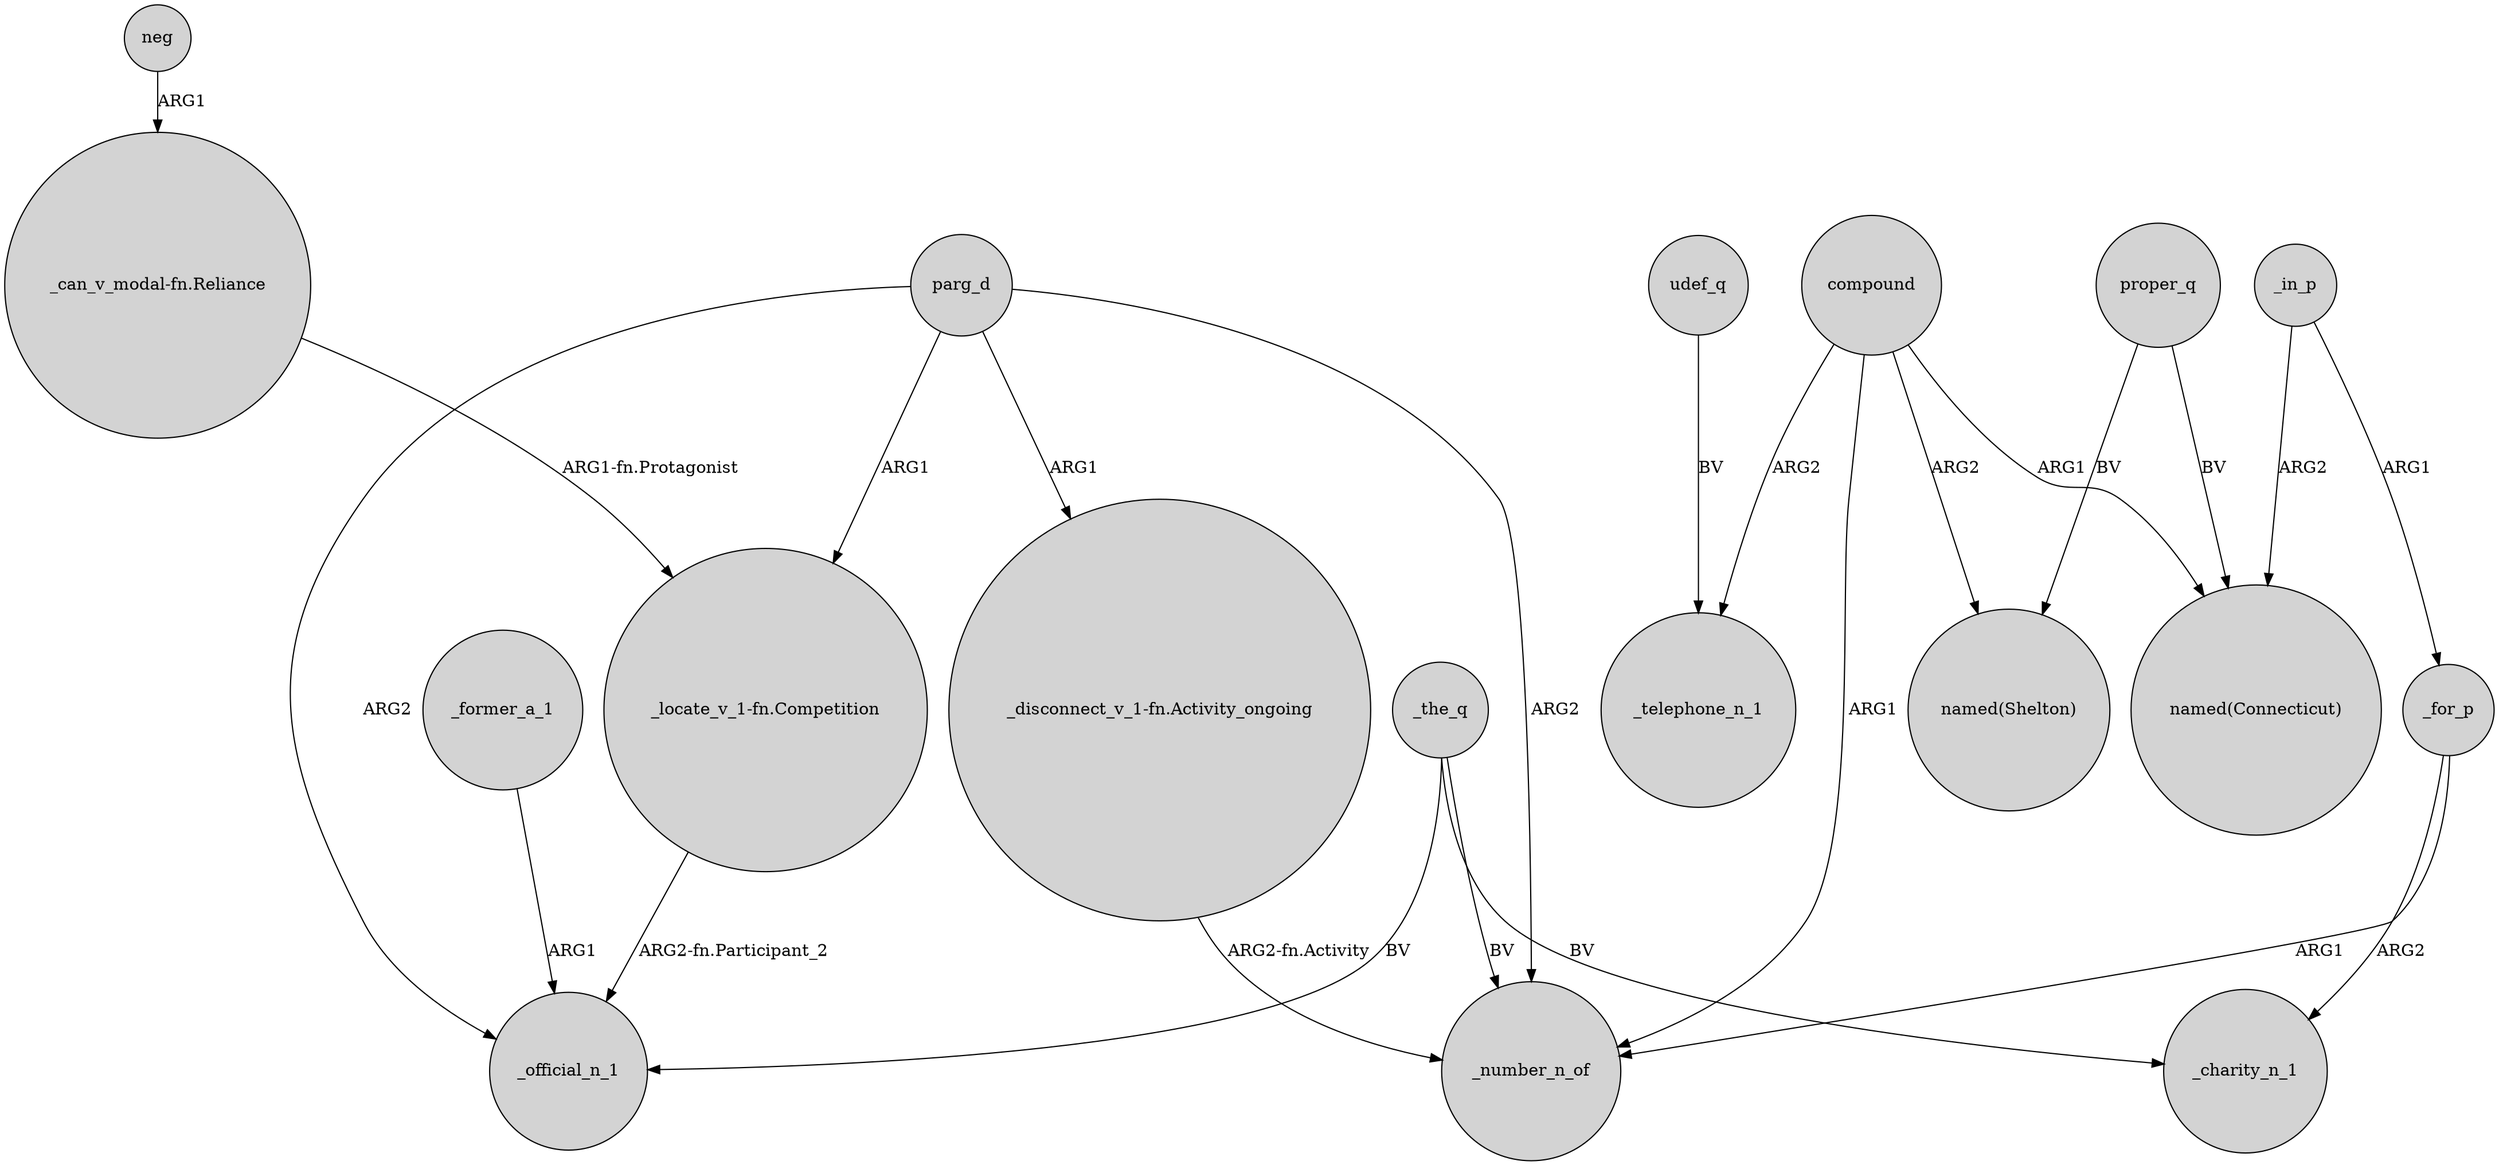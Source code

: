 digraph {
	node [shape=circle style=filled]
	compound -> _number_n_of [label=ARG1]
	_for_p -> _charity_n_1 [label=ARG2]
	udef_q -> _telephone_n_1 [label=BV]
	_the_q -> _number_n_of [label=BV]
	_in_p -> _for_p [label=ARG1]
	"_locate_v_1-fn.Competition" -> _official_n_1 [label="ARG2-fn.Participant_2"]
	_former_a_1 -> _official_n_1 [label=ARG1]
	neg -> "_can_v_modal-fn.Reliance" [label=ARG1]
	_the_q -> _charity_n_1 [label=BV]
	parg_d -> _number_n_of [label=ARG2]
	proper_q -> "named(Shelton)" [label=BV]
	parg_d -> "_disconnect_v_1-fn.Activity_ongoing" [label=ARG1]
	compound -> _telephone_n_1 [label=ARG2]
	parg_d -> _official_n_1 [label=ARG2]
	_for_p -> _number_n_of [label=ARG1]
	compound -> "named(Shelton)" [label=ARG2]
	proper_q -> "named(Connecticut)" [label=BV]
	compound -> "named(Connecticut)" [label=ARG1]
	"_disconnect_v_1-fn.Activity_ongoing" -> _number_n_of [label="ARG2-fn.Activity"]
	parg_d -> "_locate_v_1-fn.Competition" [label=ARG1]
	_the_q -> _official_n_1 [label=BV]
	_in_p -> "named(Connecticut)" [label=ARG2]
	"_can_v_modal-fn.Reliance" -> "_locate_v_1-fn.Competition" [label="ARG1-fn.Protagonist"]
}
